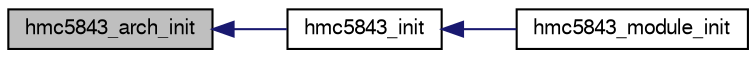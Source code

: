 digraph "hmc5843_arch_init"
{
  edge [fontname="FreeSans",fontsize="10",labelfontname="FreeSans",labelfontsize="10"];
  node [fontname="FreeSans",fontsize="10",shape=record];
  rankdir="LR";
  Node1 [label="hmc5843_arch_init",height=0.2,width=0.4,color="black", fillcolor="grey75", style="filled", fontcolor="black"];
  Node1 -> Node2 [dir="back",color="midnightblue",fontsize="10",style="solid",fontname="FreeSans"];
  Node2 [label="hmc5843_init",height=0.2,width=0.4,color="black", fillcolor="white", style="filled",URL="$hmc5843_8h.html#af07ba9764727d8692eb33cd271080cdc"];
  Node2 -> Node3 [dir="back",color="midnightblue",fontsize="10",style="solid",fontname="FreeSans"];
  Node3 [label="hmc5843_module_init",height=0.2,width=0.4,color="black", fillcolor="white", style="filled",URL="$mag__hmc5843_8h.html#ab7a6af07f53893a688602516e01efa92"];
}
